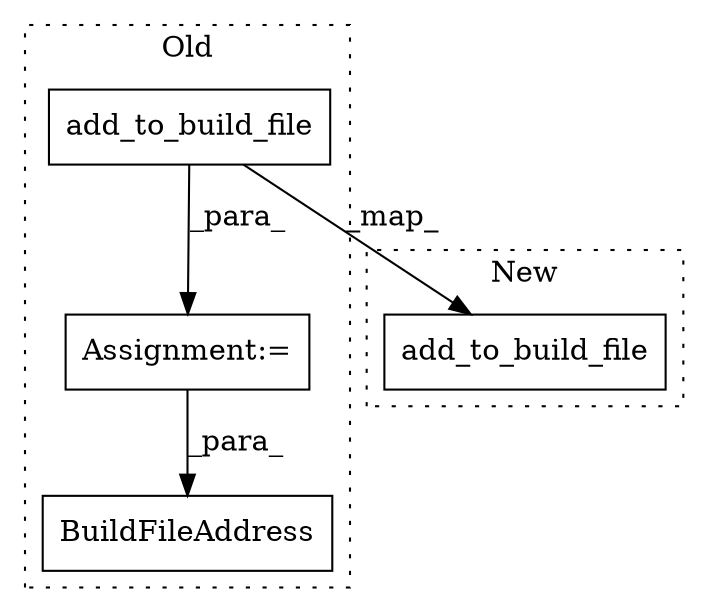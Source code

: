 digraph G {
subgraph cluster0 {
1 [label="add_to_build_file" a="32" s="1283,1391" l="18,1" shape="box"];
3 [label="Assignment:=" a="7" s="1277" l="1" shape="box"];
4 [label="BuildFileAddress" a="32" s="1438,1471" l="17,1" shape="box"];
label = "Old";
style="dotted";
}
subgraph cluster1 {
2 [label="add_to_build_file" a="32" s="3560,3668" l="18,1" shape="box"];
label = "New";
style="dotted";
}
1 -> 3 [label="_para_"];
1 -> 2 [label="_map_"];
3 -> 4 [label="_para_"];
}